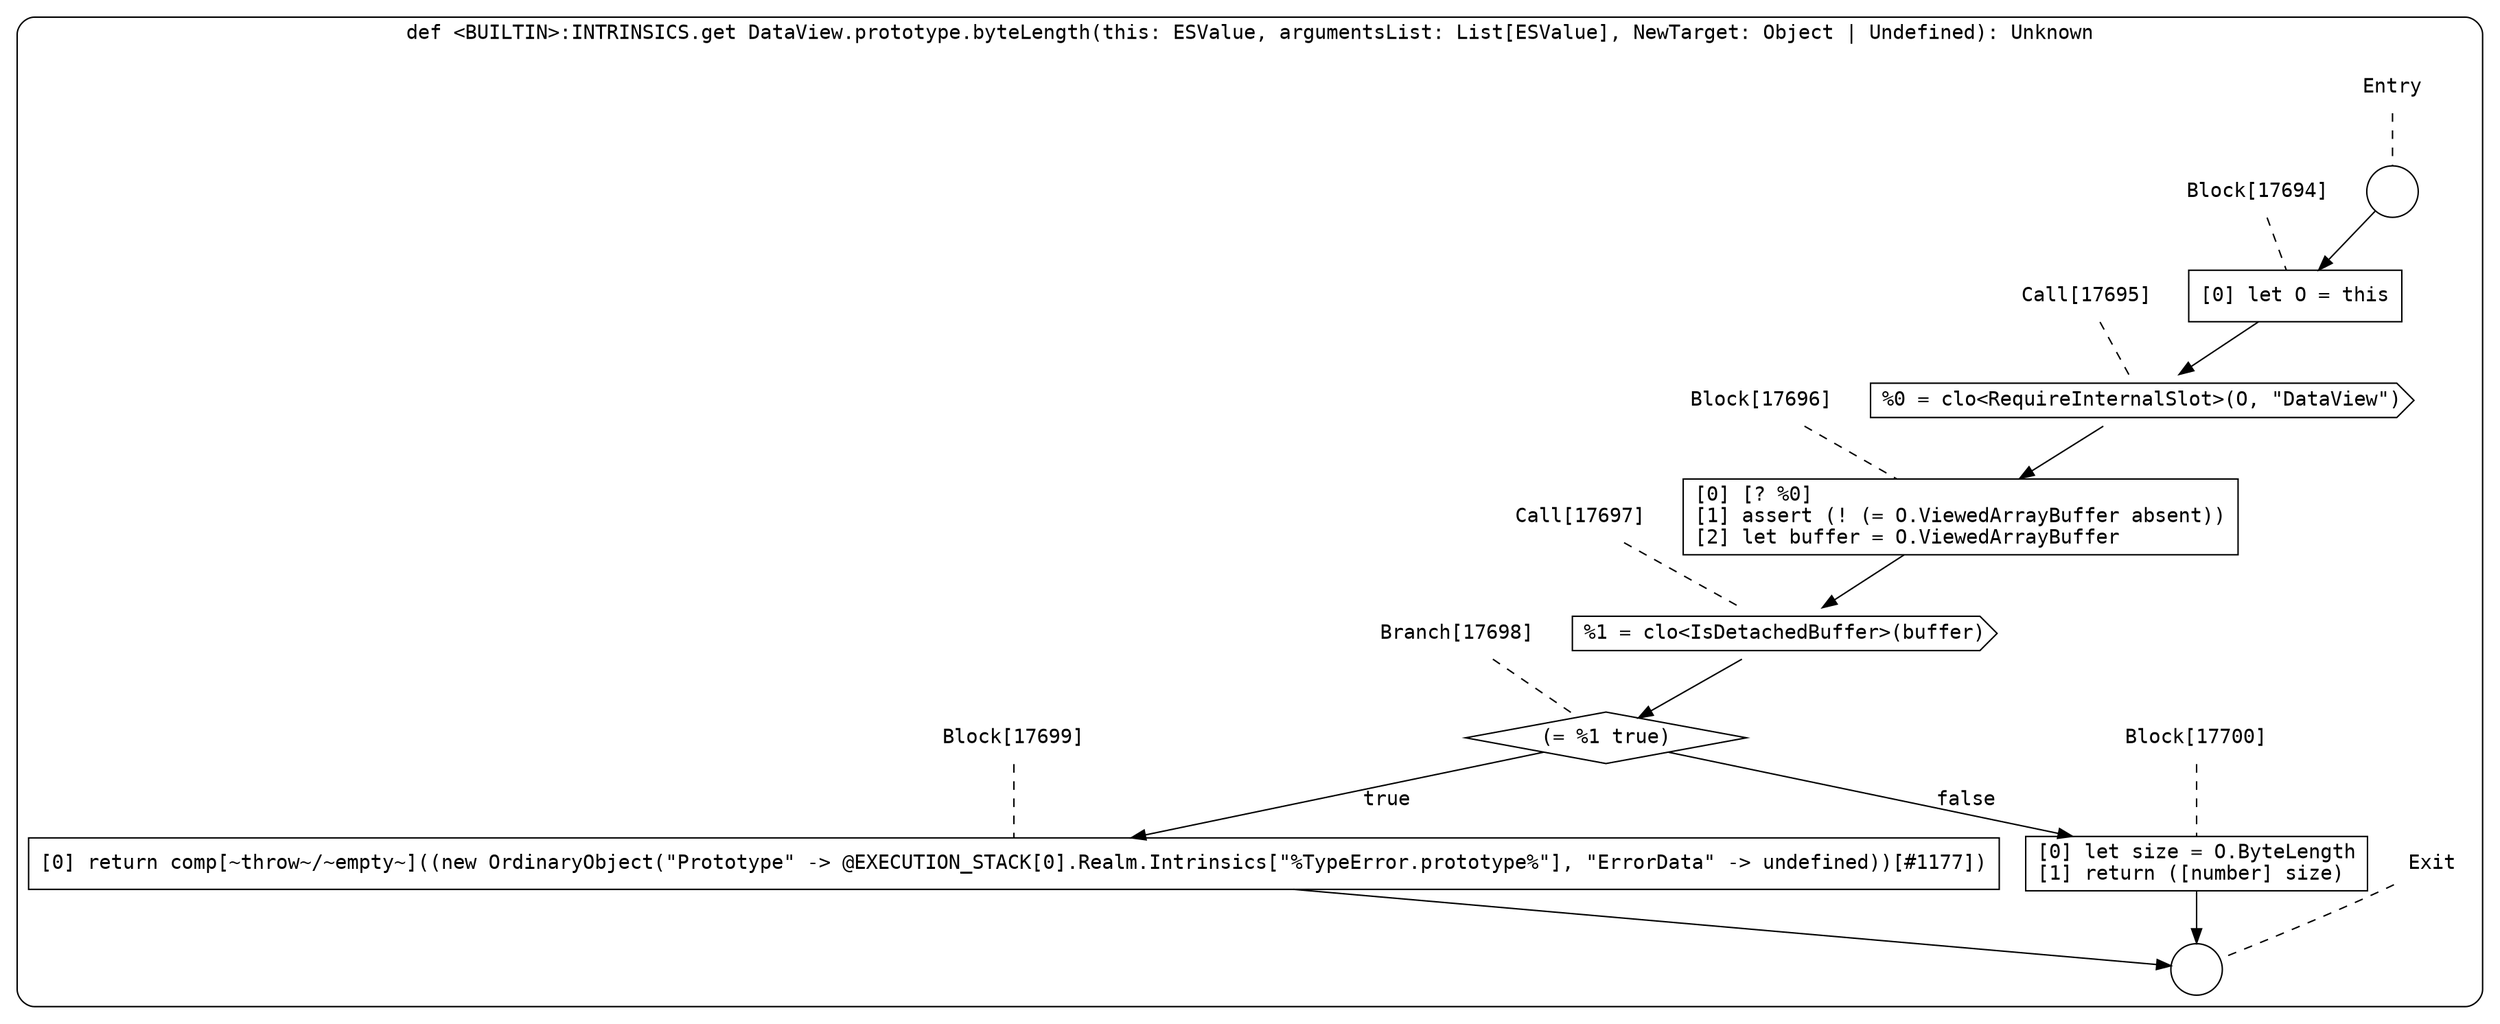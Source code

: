 digraph {
  graph [fontname = "Consolas"]
  node [fontname = "Consolas"]
  edge [fontname = "Consolas"]
  subgraph cluster2498 {
    label = "def <BUILTIN>:INTRINSICS.get DataView.prototype.byteLength(this: ESValue, argumentsList: List[ESValue], NewTarget: Object | Undefined): Unknown"
    style = rounded
    cluster2498_entry_name [shape=none, label=<<font color="black">Entry</font>>]
    cluster2498_entry_name -> cluster2498_entry [arrowhead=none, color="black", style=dashed]
    cluster2498_entry [shape=circle label=" " color="black" fillcolor="white" style=filled]
    cluster2498_entry -> node17694 [color="black"]
    cluster2498_exit_name [shape=none, label=<<font color="black">Exit</font>>]
    cluster2498_exit_name -> cluster2498_exit [arrowhead=none, color="black", style=dashed]
    cluster2498_exit [shape=circle label=" " color="black" fillcolor="white" style=filled]
    node17694_name [shape=none, label=<<font color="black">Block[17694]</font>>]
    node17694_name -> node17694 [arrowhead=none, color="black", style=dashed]
    node17694 [shape=box, label=<<font color="black">[0] let O = this<BR ALIGN="LEFT"/></font>> color="black" fillcolor="white", style=filled]
    node17694 -> node17695 [color="black"]
    node17695_name [shape=none, label=<<font color="black">Call[17695]</font>>]
    node17695_name -> node17695 [arrowhead=none, color="black", style=dashed]
    node17695 [shape=cds, label=<<font color="black">%0 = clo&lt;RequireInternalSlot&gt;(O, &quot;DataView&quot;)</font>> color="black" fillcolor="white", style=filled]
    node17695 -> node17696 [color="black"]
    node17696_name [shape=none, label=<<font color="black">Block[17696]</font>>]
    node17696_name -> node17696 [arrowhead=none, color="black", style=dashed]
    node17696 [shape=box, label=<<font color="black">[0] [? %0]<BR ALIGN="LEFT"/>[1] assert (! (= O.ViewedArrayBuffer absent))<BR ALIGN="LEFT"/>[2] let buffer = O.ViewedArrayBuffer<BR ALIGN="LEFT"/></font>> color="black" fillcolor="white", style=filled]
    node17696 -> node17697 [color="black"]
    node17697_name [shape=none, label=<<font color="black">Call[17697]</font>>]
    node17697_name -> node17697 [arrowhead=none, color="black", style=dashed]
    node17697 [shape=cds, label=<<font color="black">%1 = clo&lt;IsDetachedBuffer&gt;(buffer)</font>> color="black" fillcolor="white", style=filled]
    node17697 -> node17698 [color="black"]
    node17698_name [shape=none, label=<<font color="black">Branch[17698]</font>>]
    node17698_name -> node17698 [arrowhead=none, color="black", style=dashed]
    node17698 [shape=diamond, label=<<font color="black">(= %1 true)</font>> color="black" fillcolor="white", style=filled]
    node17698 -> node17699 [label=<<font color="black">true</font>> color="black"]
    node17698 -> node17700 [label=<<font color="black">false</font>> color="black"]
    node17699_name [shape=none, label=<<font color="black">Block[17699]</font>>]
    node17699_name -> node17699 [arrowhead=none, color="black", style=dashed]
    node17699 [shape=box, label=<<font color="black">[0] return comp[~throw~/~empty~]((new OrdinaryObject(&quot;Prototype&quot; -&gt; @EXECUTION_STACK[0].Realm.Intrinsics[&quot;%TypeError.prototype%&quot;], &quot;ErrorData&quot; -&gt; undefined))[#1177])<BR ALIGN="LEFT"/></font>> color="black" fillcolor="white", style=filled]
    node17699 -> cluster2498_exit [color="black"]
    node17700_name [shape=none, label=<<font color="black">Block[17700]</font>>]
    node17700_name -> node17700 [arrowhead=none, color="black", style=dashed]
    node17700 [shape=box, label=<<font color="black">[0] let size = O.ByteLength<BR ALIGN="LEFT"/>[1] return ([number] size)<BR ALIGN="LEFT"/></font>> color="black" fillcolor="white", style=filled]
    node17700 -> cluster2498_exit [color="black"]
  }
}